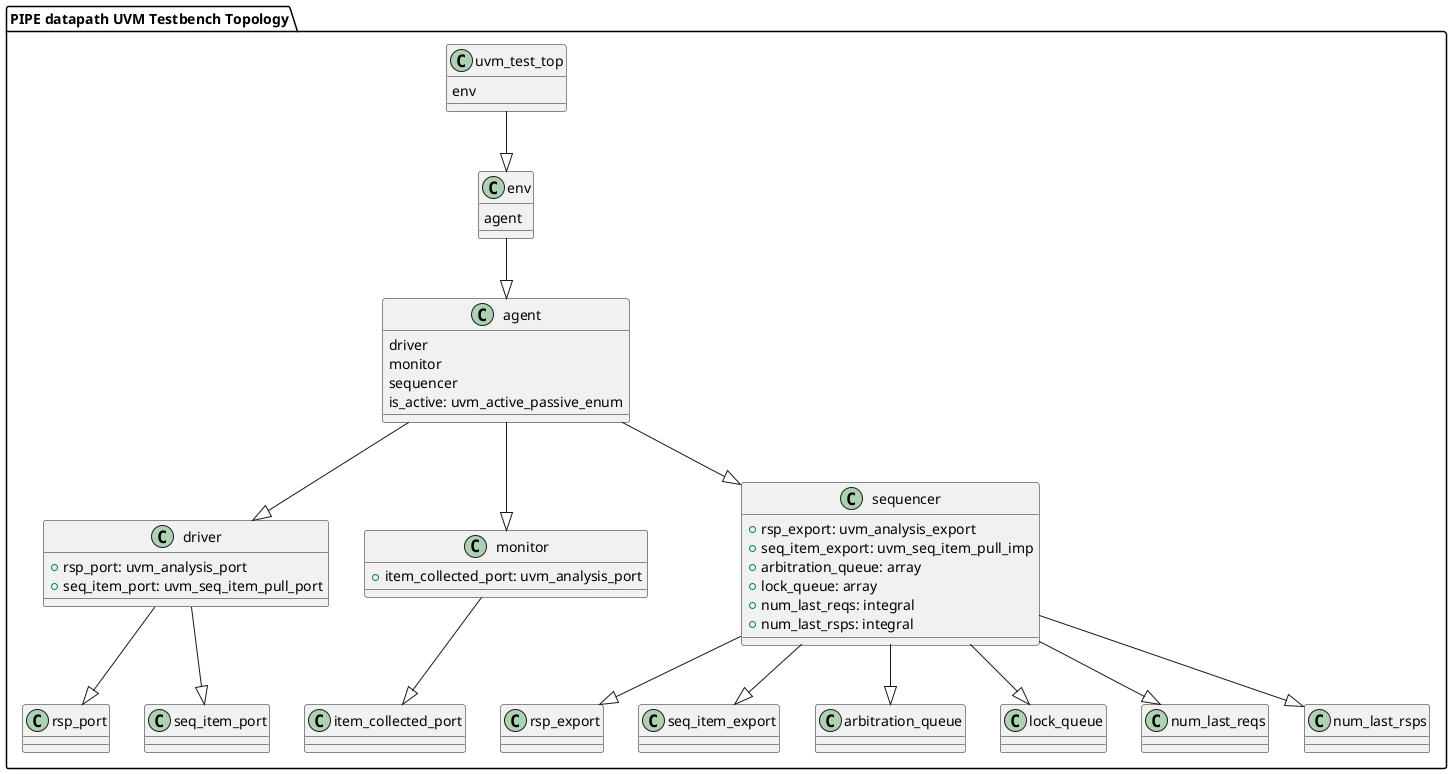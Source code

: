 @startuml
package "PIPE datapath UVM Testbench Topology" {
    class uvm_test_top {
        env
    }
    class env {
        agent
    }
    class agent {
        driver
        monitor
        sequencer
        is_active: uvm_active_passive_enum
    }
    class driver {
        +rsp_port: uvm_analysis_port
        +seq_item_port: uvm_seq_item_pull_port
    }
    class monitor {
        +item_collected_port: uvm_analysis_port
    }
    class sequencer {
        +rsp_export: uvm_analysis_export
        +seq_item_export: uvm_seq_item_pull_imp
        +arbitration_queue: array
        +lock_queue: array
        +num_last_reqs: integral
        +num_last_rsps: integral
    }

    uvm_test_top --|> env
    env --|> agent
    agent --|> driver
    agent --|> monitor
    agent --|> sequencer
    driver --|> rsp_port
    driver --|> seq_item_port
    monitor --|> item_collected_port
    sequencer --|> rsp_export
    sequencer --|> seq_item_export
    sequencer --|> arbitration_queue
    sequencer --|> lock_queue
    sequencer --|> num_last_reqs
    sequencer --|> num_last_rsps
}
@enduml
